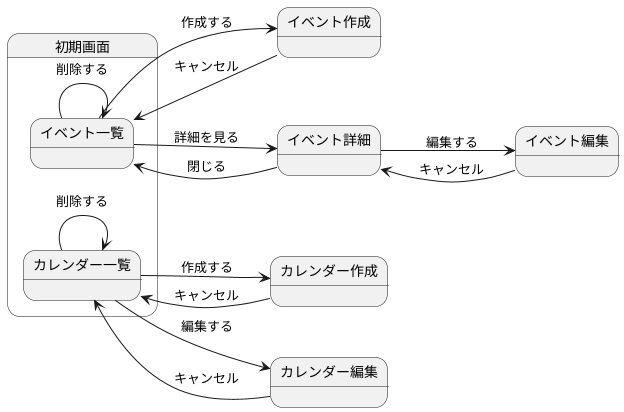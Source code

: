 @startuml state_machine_diagram
skinparam monochrome true 
skinparam shadowing false
left to right direction

state 初期画面 {
  イベント一覧 -> イベント一覧: 削除する
  カレンダー一覧 -> カレンダー一覧: 削除する 
}

イベント作成 --> イベント一覧: キャンセル
イベント一覧 --> イベント作成: 作成する
イベント一覧 --> イベント詳細: 詳細を見る
イベント詳細 --> イベント一覧: 閉じる
イベント詳細 --> イベント編集: 編集する 
イベント編集 --> イベント詳細: キャンセル

カレンダー一覧 --> カレンダー作成: 作成する
カレンダー作成 --> カレンダー一覧: キャンセル
カレンダー一覧 --> カレンダー編集: 編集する
カレンダー編集 --> カレンダー一覧: キャンセル
@enduml 
